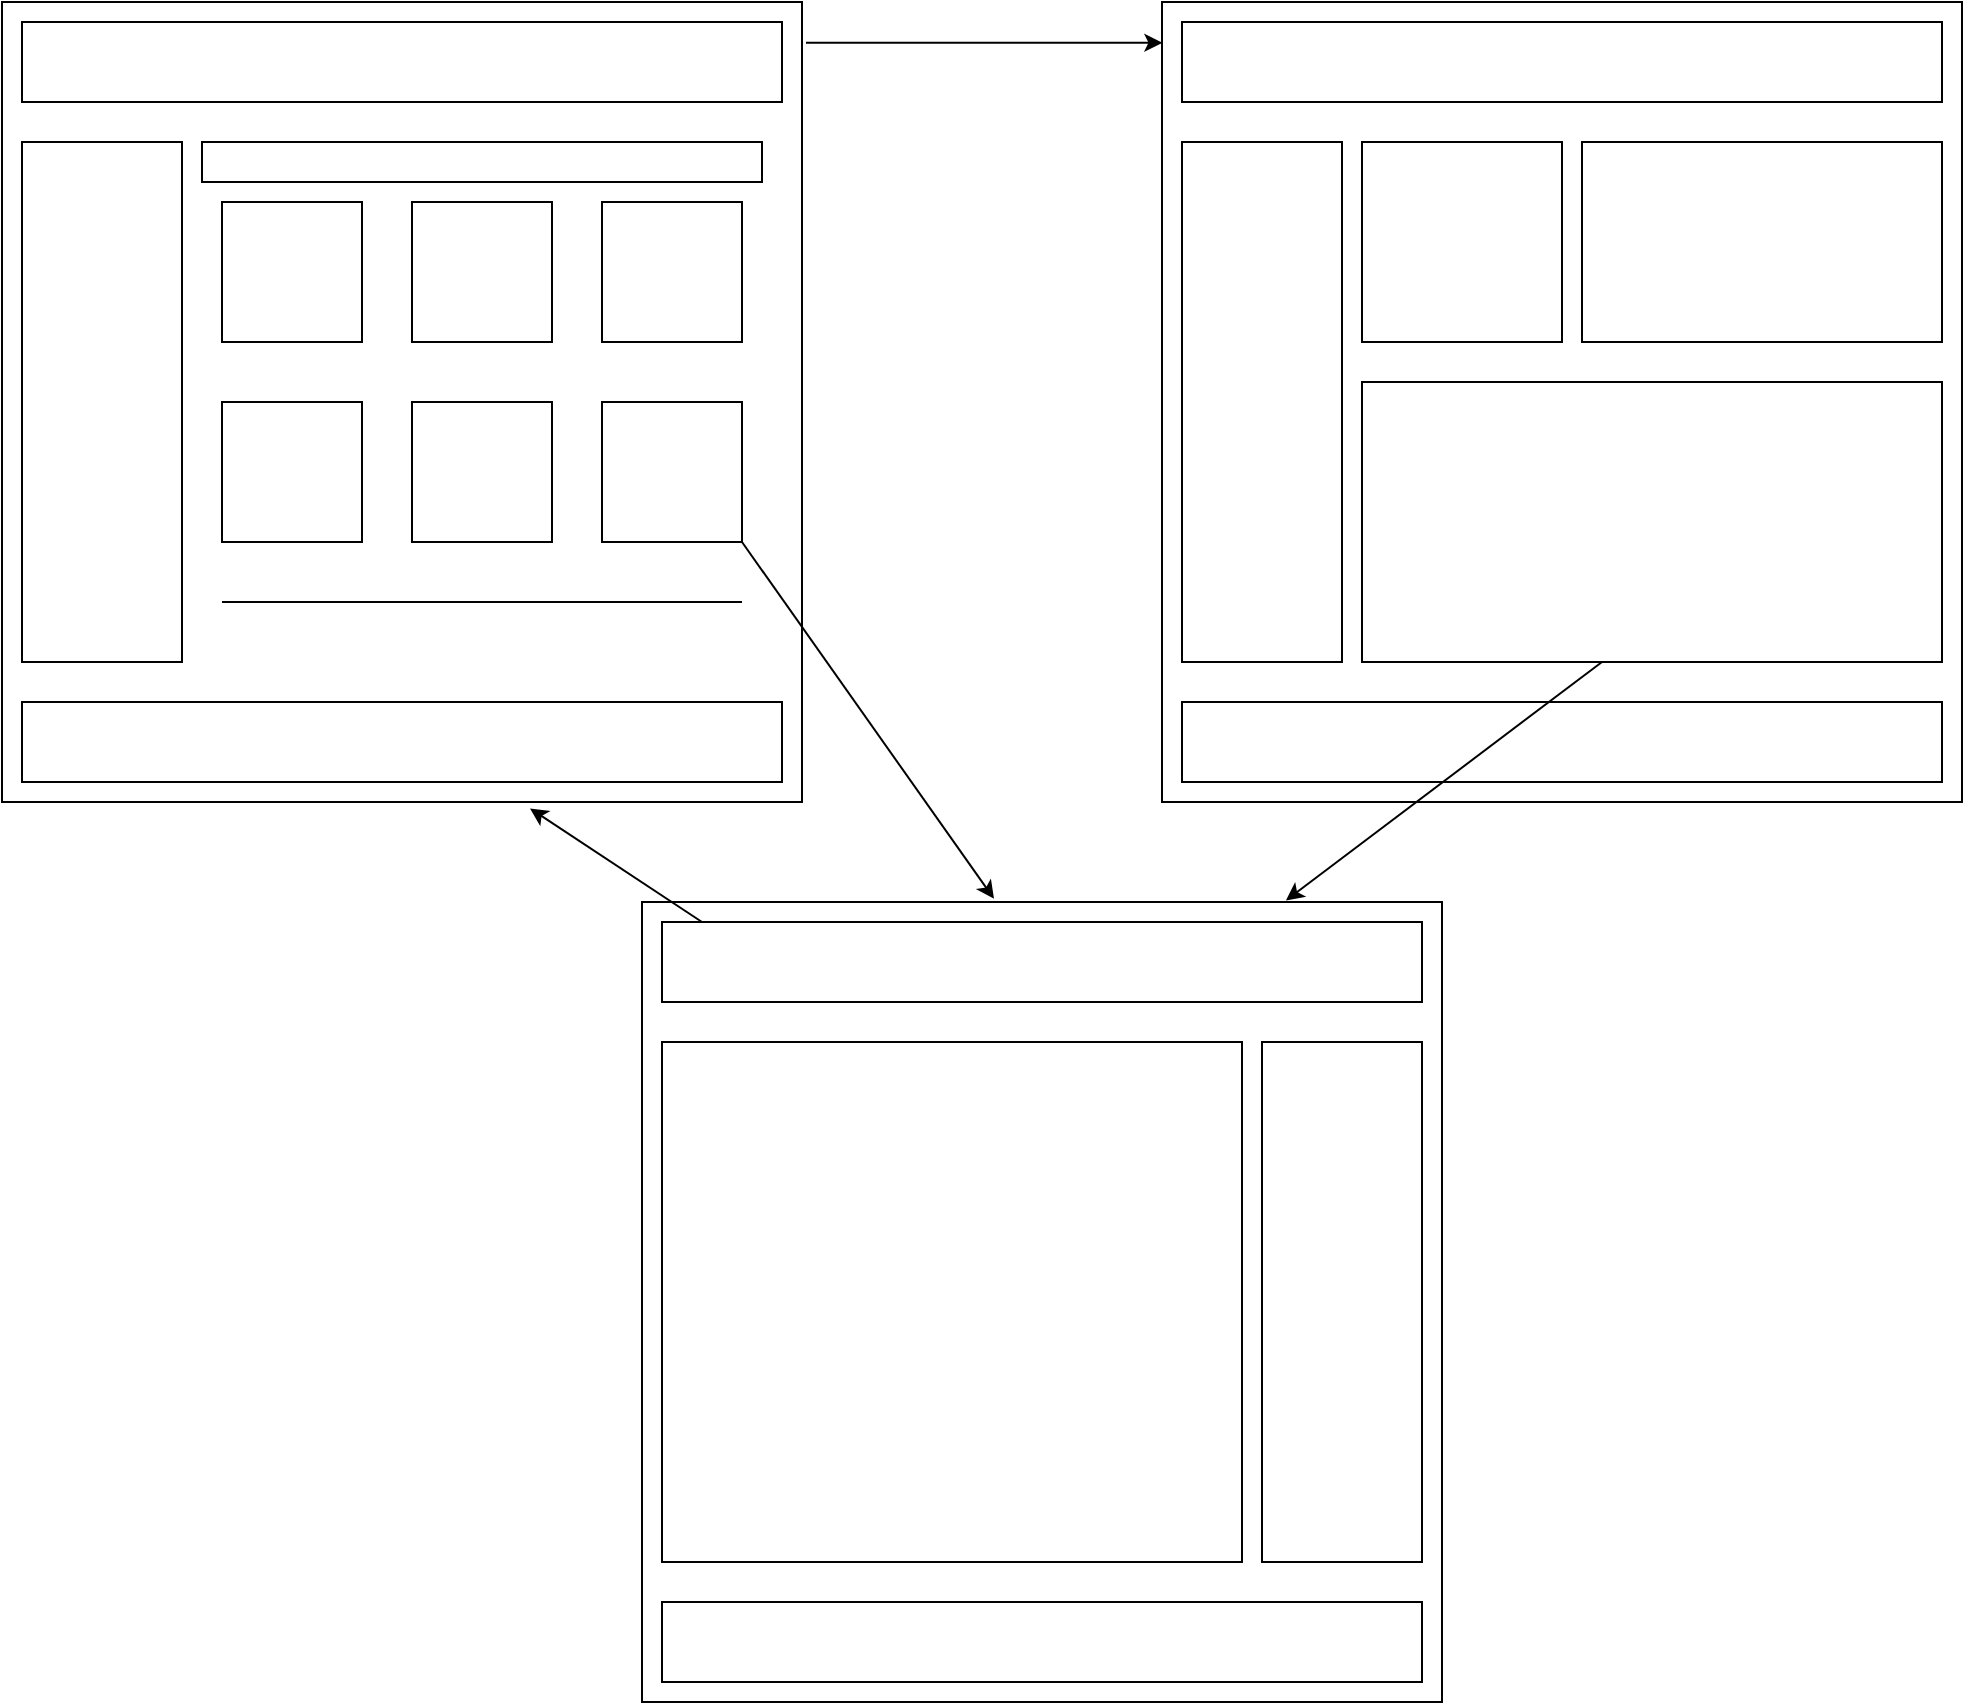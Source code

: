 <mxfile version="22.1.4" type="github">
  <diagram name="Page-1" id="HkoMkaT9kOu1wSa1yFLY">
    <mxGraphModel dx="1242" dy="822" grid="1" gridSize="10" guides="1" tooltips="1" connect="1" arrows="1" fold="1" page="1" pageScale="1" pageWidth="850" pageHeight="1100" math="0" shadow="0">
      <root>
        <mxCell id="0" />
        <mxCell id="1" parent="0" />
        <mxCell id="r0Ud5odVpVDxRnCUqQcT-1" value="" style="whiteSpace=wrap;html=1;aspect=fixed;" vertex="1" parent="1">
          <mxGeometry x="20" y="30" width="400" height="400" as="geometry" />
        </mxCell>
        <mxCell id="r0Ud5odVpVDxRnCUqQcT-2" value="" style="whiteSpace=wrap;html=1;aspect=fixed;" vertex="1" parent="1">
          <mxGeometry x="600" y="30" width="400" height="400" as="geometry" />
        </mxCell>
        <mxCell id="r0Ud5odVpVDxRnCUqQcT-3" value="" style="whiteSpace=wrap;html=1;aspect=fixed;" vertex="1" parent="1">
          <mxGeometry x="340" y="480" width="400" height="400" as="geometry" />
        </mxCell>
        <mxCell id="r0Ud5odVpVDxRnCUqQcT-7" value="" style="rounded=0;whiteSpace=wrap;html=1;" vertex="1" parent="1">
          <mxGeometry x="30" y="40" width="380" height="40" as="geometry" />
        </mxCell>
        <mxCell id="r0Ud5odVpVDxRnCUqQcT-8" value="" style="rounded=0;whiteSpace=wrap;html=1;" vertex="1" parent="1">
          <mxGeometry x="30" y="380" width="380" height="40" as="geometry" />
        </mxCell>
        <mxCell id="r0Ud5odVpVDxRnCUqQcT-9" value="" style="rounded=0;whiteSpace=wrap;html=1;" vertex="1" parent="1">
          <mxGeometry x="610" y="40" width="380" height="40" as="geometry" />
        </mxCell>
        <mxCell id="r0Ud5odVpVDxRnCUqQcT-10" value="" style="rounded=0;whiteSpace=wrap;html=1;" vertex="1" parent="1">
          <mxGeometry x="610" y="380" width="380" height="40" as="geometry" />
        </mxCell>
        <mxCell id="r0Ud5odVpVDxRnCUqQcT-11" value="" style="rounded=0;whiteSpace=wrap;html=1;" vertex="1" parent="1">
          <mxGeometry x="350" y="490" width="380" height="40" as="geometry" />
        </mxCell>
        <mxCell id="r0Ud5odVpVDxRnCUqQcT-12" value="" style="rounded=0;whiteSpace=wrap;html=1;" vertex="1" parent="1">
          <mxGeometry x="350" y="830" width="380" height="40" as="geometry" />
        </mxCell>
        <mxCell id="r0Ud5odVpVDxRnCUqQcT-13" value="" style="rounded=0;whiteSpace=wrap;html=1;direction=south;" vertex="1" parent="1">
          <mxGeometry x="30" y="100" width="80" height="260" as="geometry" />
        </mxCell>
        <mxCell id="r0Ud5odVpVDxRnCUqQcT-14" value="" style="rounded=0;whiteSpace=wrap;html=1;direction=south;" vertex="1" parent="1">
          <mxGeometry x="610" y="100" width="80" height="260" as="geometry" />
        </mxCell>
        <mxCell id="r0Ud5odVpVDxRnCUqQcT-15" value="" style="rounded=0;whiteSpace=wrap;html=1;direction=south;" vertex="1" parent="1">
          <mxGeometry x="650" y="550" width="80" height="260" as="geometry" />
        </mxCell>
        <mxCell id="r0Ud5odVpVDxRnCUqQcT-16" value="" style="rounded=0;whiteSpace=wrap;html=1;" vertex="1" parent="1">
          <mxGeometry x="350" y="550" width="290" height="260" as="geometry" />
        </mxCell>
        <mxCell id="r0Ud5odVpVDxRnCUqQcT-17" value="" style="rounded=0;whiteSpace=wrap;html=1;" vertex="1" parent="1">
          <mxGeometry x="120" y="100" width="280" height="20" as="geometry" />
        </mxCell>
        <mxCell id="r0Ud5odVpVDxRnCUqQcT-18" value="" style="whiteSpace=wrap;html=1;aspect=fixed;" vertex="1" parent="1">
          <mxGeometry x="130" y="130" width="70" height="70" as="geometry" />
        </mxCell>
        <mxCell id="r0Ud5odVpVDxRnCUqQcT-19" value="" style="whiteSpace=wrap;html=1;aspect=fixed;" vertex="1" parent="1">
          <mxGeometry x="225" y="130" width="70" height="70" as="geometry" />
        </mxCell>
        <mxCell id="r0Ud5odVpVDxRnCUqQcT-20" value="" style="whiteSpace=wrap;html=1;aspect=fixed;" vertex="1" parent="1">
          <mxGeometry x="320" y="130" width="70" height="70" as="geometry" />
        </mxCell>
        <mxCell id="r0Ud5odVpVDxRnCUqQcT-21" value="" style="whiteSpace=wrap;html=1;aspect=fixed;" vertex="1" parent="1">
          <mxGeometry x="130" y="230" width="70" height="70" as="geometry" />
        </mxCell>
        <mxCell id="r0Ud5odVpVDxRnCUqQcT-22" value="" style="whiteSpace=wrap;html=1;aspect=fixed;" vertex="1" parent="1">
          <mxGeometry x="225" y="230" width="70" height="70" as="geometry" />
        </mxCell>
        <mxCell id="r0Ud5odVpVDxRnCUqQcT-23" value="" style="whiteSpace=wrap;html=1;aspect=fixed;" vertex="1" parent="1">
          <mxGeometry x="320" y="230" width="70" height="70" as="geometry" />
        </mxCell>
        <mxCell id="r0Ud5odVpVDxRnCUqQcT-25" value="" style="endArrow=none;html=1;rounded=0;" edge="1" parent="1">
          <mxGeometry width="50" height="50" relative="1" as="geometry">
            <mxPoint x="130" y="330" as="sourcePoint" />
            <mxPoint x="290" y="330" as="targetPoint" />
            <Array as="points">
              <mxPoint x="170" y="330" />
              <mxPoint x="390" y="330" />
            </Array>
          </mxGeometry>
        </mxCell>
        <mxCell id="r0Ud5odVpVDxRnCUqQcT-26" value="" style="whiteSpace=wrap;html=1;aspect=fixed;" vertex="1" parent="1">
          <mxGeometry x="700" y="100" width="100" height="100" as="geometry" />
        </mxCell>
        <mxCell id="r0Ud5odVpVDxRnCUqQcT-27" value="" style="rounded=0;whiteSpace=wrap;html=1;" vertex="1" parent="1">
          <mxGeometry x="810" y="100" width="180" height="100" as="geometry" />
        </mxCell>
        <mxCell id="r0Ud5odVpVDxRnCUqQcT-28" value="" style="rounded=0;whiteSpace=wrap;html=1;" vertex="1" parent="1">
          <mxGeometry x="700" y="220" width="290" height="140" as="geometry" />
        </mxCell>
        <mxCell id="r0Ud5odVpVDxRnCUqQcT-33" value="" style="endArrow=classic;html=1;rounded=0;entryX=0.44;entryY=-0.004;entryDx=0;entryDy=0;entryPerimeter=0;" edge="1" parent="1" target="r0Ud5odVpVDxRnCUqQcT-3">
          <mxGeometry width="50" height="50" relative="1" as="geometry">
            <mxPoint x="390" y="300.003" as="sourcePoint" />
            <mxPoint x="510" y="470" as="targetPoint" />
          </mxGeometry>
        </mxCell>
        <mxCell id="r0Ud5odVpVDxRnCUqQcT-34" value="" style="endArrow=classic;html=1;rounded=0;entryX=-0.012;entryY=0.051;entryDx=0;entryDy=0;entryPerimeter=0;exitX=1.005;exitY=0.051;exitDx=0;exitDy=0;exitPerimeter=0;" edge="1" parent="1" source="r0Ud5odVpVDxRnCUqQcT-1">
          <mxGeometry width="50" height="50" relative="1" as="geometry">
            <mxPoint x="425" y="50" as="sourcePoint" />
            <mxPoint x="600.2" y="50.4" as="targetPoint" />
          </mxGeometry>
        </mxCell>
        <mxCell id="r0Ud5odVpVDxRnCUqQcT-37" value="" style="endArrow=classic;html=1;rounded=0;entryX=0.805;entryY=-0.002;entryDx=0;entryDy=0;entryPerimeter=0;" edge="1" parent="1" target="r0Ud5odVpVDxRnCUqQcT-3">
          <mxGeometry width="50" height="50" relative="1" as="geometry">
            <mxPoint x="820" y="360" as="sourcePoint" />
            <mxPoint x="660" y="440" as="targetPoint" />
          </mxGeometry>
        </mxCell>
        <mxCell id="r0Ud5odVpVDxRnCUqQcT-38" value="" style="endArrow=classic;html=1;rounded=0;entryX=0.66;entryY=1.008;entryDx=0;entryDy=0;entryPerimeter=0;" edge="1" parent="1" target="r0Ud5odVpVDxRnCUqQcT-1">
          <mxGeometry width="50" height="50" relative="1" as="geometry">
            <mxPoint x="370" y="490" as="sourcePoint" />
            <mxPoint x="310" y="450" as="targetPoint" />
          </mxGeometry>
        </mxCell>
      </root>
    </mxGraphModel>
  </diagram>
</mxfile>
